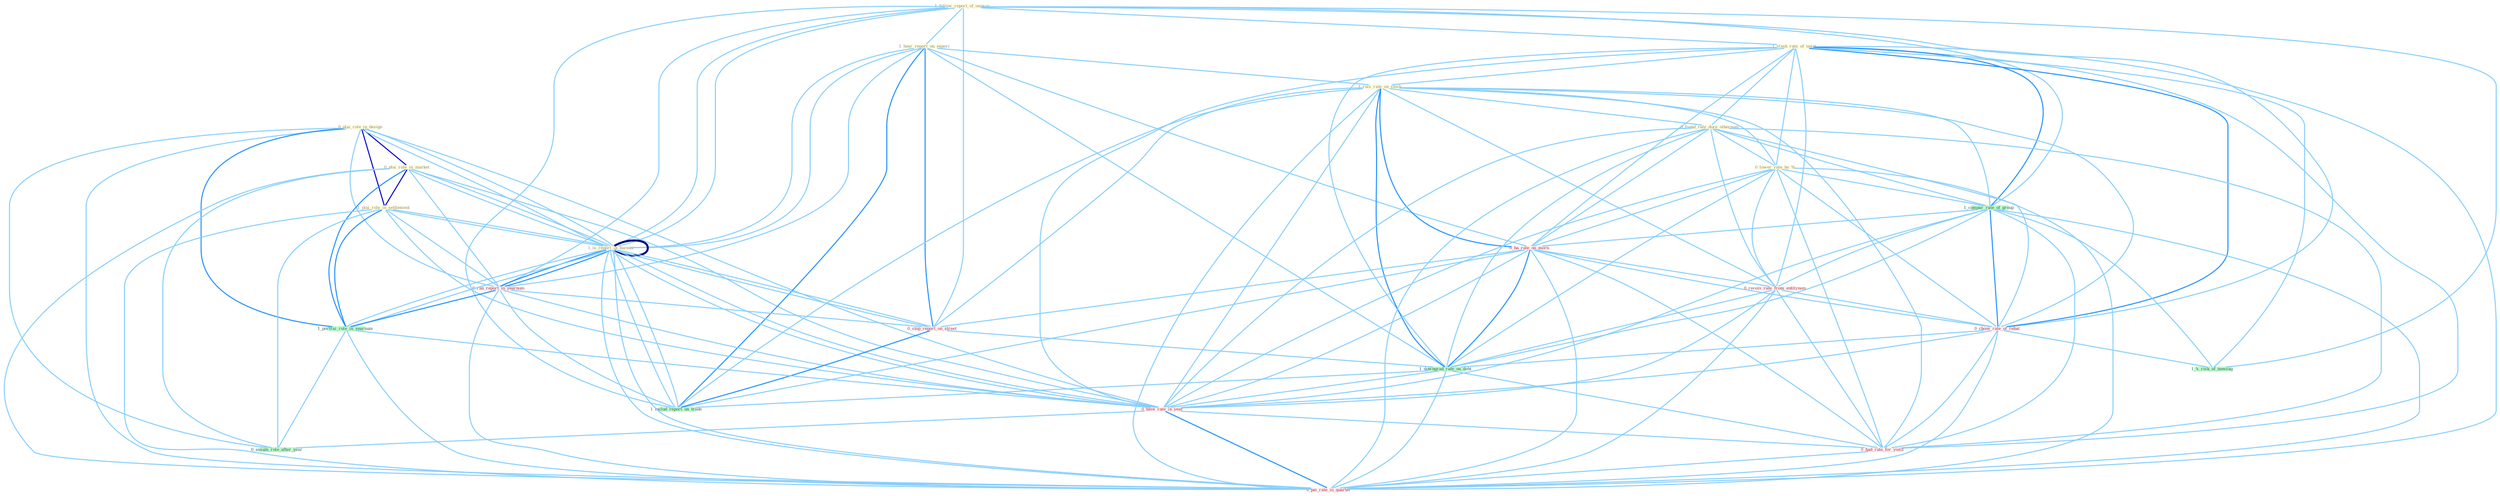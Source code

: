 Graph G{ 
    node
    [shape=polygon,style=filled,width=.5,height=.06,color="#BDFCC9",fixedsize=true,fontsize=4,
    fontcolor="#2f4f4f"];
    {node
    [color="#ffffe0", fontcolor="#8b7d6b"] "0_plai_role_in_design " "0_plai_role_in_market " "1_follow_report_of_improv " "1_hear_report_on_experi " "1_slash_rate_of_taxat " "1_rais_rate_on_stock " "1_plai_role_in_settlement " "1_is_report_in_bureau " "0_found_rate_dure_othernum " "0_lower_rate_by_% " "1_is_report_in_bureau "}
{node [color="#fff0f5", fontcolor="#b22222"] "0_ran_report_in_yearnum " "0_ha_rate_on_morn " "0_receiv_rate_from_entitynam " "0_stop_report_on_street " "0_choos_rate_of_rebat " "0_have_rate_in_year " "0_had_rate_for_yield " "0_pai_rate_in_quarter "}
edge [color="#B0E2FF"];

	"0_plai_role_in_design " -- "0_plai_role_in_market " [w="3", color="#0000cd" , len=0.6];
	"0_plai_role_in_design " -- "1_plai_role_in_settlement " [w="3", color="#0000cd" , len=0.6];
	"0_plai_role_in_design " -- "1_is_report_in_bureau " [w="1", color="#87cefa" ];
	"0_plai_role_in_design " -- "1_is_report_in_bureau " [w="1", color="#87cefa" ];
	"0_plai_role_in_design " -- "0_ran_report_in_yearnum " [w="1", color="#87cefa" ];
	"0_plai_role_in_design " -- "1_portrai_role_in_yearnum " [w="2", color="#1e90ff" , len=0.8];
	"0_plai_role_in_design " -- "0_have_rate_in_year " [w="1", color="#87cefa" ];
	"0_plai_role_in_design " -- "0_assum_role_after_year " [w="1", color="#87cefa" ];
	"0_plai_role_in_design " -- "0_pai_rate_in_quarter " [w="1", color="#87cefa" ];
	"0_plai_role_in_market " -- "1_plai_role_in_settlement " [w="3", color="#0000cd" , len=0.6];
	"0_plai_role_in_market " -- "1_is_report_in_bureau " [w="1", color="#87cefa" ];
	"0_plai_role_in_market " -- "1_is_report_in_bureau " [w="1", color="#87cefa" ];
	"0_plai_role_in_market " -- "0_ran_report_in_yearnum " [w="1", color="#87cefa" ];
	"0_plai_role_in_market " -- "1_portrai_role_in_yearnum " [w="2", color="#1e90ff" , len=0.8];
	"0_plai_role_in_market " -- "0_have_rate_in_year " [w="1", color="#87cefa" ];
	"0_plai_role_in_market " -- "0_assum_role_after_year " [w="1", color="#87cefa" ];
	"0_plai_role_in_market " -- "0_pai_rate_in_quarter " [w="1", color="#87cefa" ];
	"1_follow_report_of_improv " -- "1_hear_report_on_experi " [w="1", color="#87cefa" ];
	"1_follow_report_of_improv " -- "1_slash_rate_of_taxat " [w="1", color="#87cefa" ];
	"1_follow_report_of_improv " -- "1_is_report_in_bureau " [w="1", color="#87cefa" ];
	"1_follow_report_of_improv " -- "1_is_report_in_bureau " [w="1", color="#87cefa" ];
	"1_follow_report_of_improv " -- "1_compar_rate_of_group " [w="1", color="#87cefa" ];
	"1_follow_report_of_improv " -- "0_ran_report_in_yearnum " [w="1", color="#87cefa" ];
	"1_follow_report_of_improv " -- "0_stop_report_on_street " [w="1", color="#87cefa" ];
	"1_follow_report_of_improv " -- "0_choos_rate_of_rebat " [w="1", color="#87cefa" ];
	"1_follow_report_of_improv " -- "1_'s_risk_of_messag " [w="1", color="#87cefa" ];
	"1_follow_report_of_improv " -- "1_includ_report_on_trade " [w="1", color="#87cefa" ];
	"1_hear_report_on_experi " -- "1_rais_rate_on_stock " [w="1", color="#87cefa" ];
	"1_hear_report_on_experi " -- "1_is_report_in_bureau " [w="1", color="#87cefa" ];
	"1_hear_report_on_experi " -- "1_is_report_in_bureau " [w="1", color="#87cefa" ];
	"1_hear_report_on_experi " -- "0_ran_report_in_yearnum " [w="1", color="#87cefa" ];
	"1_hear_report_on_experi " -- "0_ha_rate_on_morn " [w="1", color="#87cefa" ];
	"1_hear_report_on_experi " -- "0_stop_report_on_street " [w="2", color="#1e90ff" , len=0.8];
	"1_hear_report_on_experi " -- "1_downgrad_rate_on_debt " [w="1", color="#87cefa" ];
	"1_hear_report_on_experi " -- "1_includ_report_on_trade " [w="2", color="#1e90ff" , len=0.8];
	"1_slash_rate_of_taxat " -- "1_rais_rate_on_stock " [w="1", color="#87cefa" ];
	"1_slash_rate_of_taxat " -- "0_found_rate_dure_othernum " [w="1", color="#87cefa" ];
	"1_slash_rate_of_taxat " -- "0_lower_rate_by_% " [w="1", color="#87cefa" ];
	"1_slash_rate_of_taxat " -- "1_compar_rate_of_group " [w="2", color="#1e90ff" , len=0.8];
	"1_slash_rate_of_taxat " -- "0_ha_rate_on_morn " [w="1", color="#87cefa" ];
	"1_slash_rate_of_taxat " -- "0_receiv_rate_from_entitynam " [w="1", color="#87cefa" ];
	"1_slash_rate_of_taxat " -- "0_choos_rate_of_rebat " [w="2", color="#1e90ff" , len=0.8];
	"1_slash_rate_of_taxat " -- "1_downgrad_rate_on_debt " [w="1", color="#87cefa" ];
	"1_slash_rate_of_taxat " -- "1_'s_risk_of_messag " [w="1", color="#87cefa" ];
	"1_slash_rate_of_taxat " -- "0_have_rate_in_year " [w="1", color="#87cefa" ];
	"1_slash_rate_of_taxat " -- "0_had_rate_for_yield " [w="1", color="#87cefa" ];
	"1_slash_rate_of_taxat " -- "0_pai_rate_in_quarter " [w="1", color="#87cefa" ];
	"1_rais_rate_on_stock " -- "0_found_rate_dure_othernum " [w="1", color="#87cefa" ];
	"1_rais_rate_on_stock " -- "0_lower_rate_by_% " [w="1", color="#87cefa" ];
	"1_rais_rate_on_stock " -- "1_compar_rate_of_group " [w="1", color="#87cefa" ];
	"1_rais_rate_on_stock " -- "0_ha_rate_on_morn " [w="2", color="#1e90ff" , len=0.8];
	"1_rais_rate_on_stock " -- "0_receiv_rate_from_entitynam " [w="1", color="#87cefa" ];
	"1_rais_rate_on_stock " -- "0_stop_report_on_street " [w="1", color="#87cefa" ];
	"1_rais_rate_on_stock " -- "0_choos_rate_of_rebat " [w="1", color="#87cefa" ];
	"1_rais_rate_on_stock " -- "1_downgrad_rate_on_debt " [w="2", color="#1e90ff" , len=0.8];
	"1_rais_rate_on_stock " -- "0_have_rate_in_year " [w="1", color="#87cefa" ];
	"1_rais_rate_on_stock " -- "1_includ_report_on_trade " [w="1", color="#87cefa" ];
	"1_rais_rate_on_stock " -- "0_had_rate_for_yield " [w="1", color="#87cefa" ];
	"1_rais_rate_on_stock " -- "0_pai_rate_in_quarter " [w="1", color="#87cefa" ];
	"1_plai_role_in_settlement " -- "1_is_report_in_bureau " [w="1", color="#87cefa" ];
	"1_plai_role_in_settlement " -- "1_is_report_in_bureau " [w="1", color="#87cefa" ];
	"1_plai_role_in_settlement " -- "0_ran_report_in_yearnum " [w="1", color="#87cefa" ];
	"1_plai_role_in_settlement " -- "1_portrai_role_in_yearnum " [w="2", color="#1e90ff" , len=0.8];
	"1_plai_role_in_settlement " -- "0_have_rate_in_year " [w="1", color="#87cefa" ];
	"1_plai_role_in_settlement " -- "0_assum_role_after_year " [w="1", color="#87cefa" ];
	"1_plai_role_in_settlement " -- "0_pai_rate_in_quarter " [w="1", color="#87cefa" ];
	"1_is_report_in_bureau " -- "1_is_report_in_bureau " [w="4", style=bold, color="#000080", len=0.4];
	"1_is_report_in_bureau " -- "0_ran_report_in_yearnum " [w="2", color="#1e90ff" , len=0.8];
	"1_is_report_in_bureau " -- "0_stop_report_on_street " [w="1", color="#87cefa" ];
	"1_is_report_in_bureau " -- "1_portrai_role_in_yearnum " [w="1", color="#87cefa" ];
	"1_is_report_in_bureau " -- "0_have_rate_in_year " [w="1", color="#87cefa" ];
	"1_is_report_in_bureau " -- "1_includ_report_on_trade " [w="1", color="#87cefa" ];
	"1_is_report_in_bureau " -- "0_pai_rate_in_quarter " [w="1", color="#87cefa" ];
	"0_found_rate_dure_othernum " -- "0_lower_rate_by_% " [w="1", color="#87cefa" ];
	"0_found_rate_dure_othernum " -- "1_compar_rate_of_group " [w="1", color="#87cefa" ];
	"0_found_rate_dure_othernum " -- "0_ha_rate_on_morn " [w="1", color="#87cefa" ];
	"0_found_rate_dure_othernum " -- "0_receiv_rate_from_entitynam " [w="1", color="#87cefa" ];
	"0_found_rate_dure_othernum " -- "0_choos_rate_of_rebat " [w="1", color="#87cefa" ];
	"0_found_rate_dure_othernum " -- "1_downgrad_rate_on_debt " [w="1", color="#87cefa" ];
	"0_found_rate_dure_othernum " -- "0_have_rate_in_year " [w="1", color="#87cefa" ];
	"0_found_rate_dure_othernum " -- "0_had_rate_for_yield " [w="1", color="#87cefa" ];
	"0_found_rate_dure_othernum " -- "0_pai_rate_in_quarter " [w="1", color="#87cefa" ];
	"0_lower_rate_by_% " -- "1_compar_rate_of_group " [w="1", color="#87cefa" ];
	"0_lower_rate_by_% " -- "0_ha_rate_on_morn " [w="1", color="#87cefa" ];
	"0_lower_rate_by_% " -- "0_receiv_rate_from_entitynam " [w="1", color="#87cefa" ];
	"0_lower_rate_by_% " -- "0_choos_rate_of_rebat " [w="1", color="#87cefa" ];
	"0_lower_rate_by_% " -- "1_downgrad_rate_on_debt " [w="1", color="#87cefa" ];
	"0_lower_rate_by_% " -- "0_have_rate_in_year " [w="1", color="#87cefa" ];
	"0_lower_rate_by_% " -- "0_had_rate_for_yield " [w="1", color="#87cefa" ];
	"0_lower_rate_by_% " -- "0_pai_rate_in_quarter " [w="1", color="#87cefa" ];
	"1_is_report_in_bureau " -- "0_ran_report_in_yearnum " [w="2", color="#1e90ff" , len=0.8];
	"1_is_report_in_bureau " -- "0_stop_report_on_street " [w="1", color="#87cefa" ];
	"1_is_report_in_bureau " -- "1_portrai_role_in_yearnum " [w="1", color="#87cefa" ];
	"1_is_report_in_bureau " -- "0_have_rate_in_year " [w="1", color="#87cefa" ];
	"1_is_report_in_bureau " -- "1_includ_report_on_trade " [w="1", color="#87cefa" ];
	"1_is_report_in_bureau " -- "0_pai_rate_in_quarter " [w="1", color="#87cefa" ];
	"1_compar_rate_of_group " -- "0_ha_rate_on_morn " [w="1", color="#87cefa" ];
	"1_compar_rate_of_group " -- "0_receiv_rate_from_entitynam " [w="1", color="#87cefa" ];
	"1_compar_rate_of_group " -- "0_choos_rate_of_rebat " [w="2", color="#1e90ff" , len=0.8];
	"1_compar_rate_of_group " -- "1_downgrad_rate_on_debt " [w="1", color="#87cefa" ];
	"1_compar_rate_of_group " -- "1_'s_risk_of_messag " [w="1", color="#87cefa" ];
	"1_compar_rate_of_group " -- "0_have_rate_in_year " [w="1", color="#87cefa" ];
	"1_compar_rate_of_group " -- "0_had_rate_for_yield " [w="1", color="#87cefa" ];
	"1_compar_rate_of_group " -- "0_pai_rate_in_quarter " [w="1", color="#87cefa" ];
	"0_ran_report_in_yearnum " -- "0_stop_report_on_street " [w="1", color="#87cefa" ];
	"0_ran_report_in_yearnum " -- "1_portrai_role_in_yearnum " [w="2", color="#1e90ff" , len=0.8];
	"0_ran_report_in_yearnum " -- "0_have_rate_in_year " [w="1", color="#87cefa" ];
	"0_ran_report_in_yearnum " -- "1_includ_report_on_trade " [w="1", color="#87cefa" ];
	"0_ran_report_in_yearnum " -- "0_pai_rate_in_quarter " [w="1", color="#87cefa" ];
	"0_ha_rate_on_morn " -- "0_receiv_rate_from_entitynam " [w="1", color="#87cefa" ];
	"0_ha_rate_on_morn " -- "0_stop_report_on_street " [w="1", color="#87cefa" ];
	"0_ha_rate_on_morn " -- "0_choos_rate_of_rebat " [w="1", color="#87cefa" ];
	"0_ha_rate_on_morn " -- "1_downgrad_rate_on_debt " [w="2", color="#1e90ff" , len=0.8];
	"0_ha_rate_on_morn " -- "0_have_rate_in_year " [w="1", color="#87cefa" ];
	"0_ha_rate_on_morn " -- "1_includ_report_on_trade " [w="1", color="#87cefa" ];
	"0_ha_rate_on_morn " -- "0_had_rate_for_yield " [w="1", color="#87cefa" ];
	"0_ha_rate_on_morn " -- "0_pai_rate_in_quarter " [w="1", color="#87cefa" ];
	"0_receiv_rate_from_entitynam " -- "0_choos_rate_of_rebat " [w="1", color="#87cefa" ];
	"0_receiv_rate_from_entitynam " -- "1_downgrad_rate_on_debt " [w="1", color="#87cefa" ];
	"0_receiv_rate_from_entitynam " -- "0_have_rate_in_year " [w="1", color="#87cefa" ];
	"0_receiv_rate_from_entitynam " -- "0_had_rate_for_yield " [w="1", color="#87cefa" ];
	"0_receiv_rate_from_entitynam " -- "0_pai_rate_in_quarter " [w="1", color="#87cefa" ];
	"0_stop_report_on_street " -- "1_downgrad_rate_on_debt " [w="1", color="#87cefa" ];
	"0_stop_report_on_street " -- "1_includ_report_on_trade " [w="2", color="#1e90ff" , len=0.8];
	"0_choos_rate_of_rebat " -- "1_downgrad_rate_on_debt " [w="1", color="#87cefa" ];
	"0_choos_rate_of_rebat " -- "1_'s_risk_of_messag " [w="1", color="#87cefa" ];
	"0_choos_rate_of_rebat " -- "0_have_rate_in_year " [w="1", color="#87cefa" ];
	"0_choos_rate_of_rebat " -- "0_had_rate_for_yield " [w="1", color="#87cefa" ];
	"0_choos_rate_of_rebat " -- "0_pai_rate_in_quarter " [w="1", color="#87cefa" ];
	"1_downgrad_rate_on_debt " -- "0_have_rate_in_year " [w="1", color="#87cefa" ];
	"1_downgrad_rate_on_debt " -- "1_includ_report_on_trade " [w="1", color="#87cefa" ];
	"1_downgrad_rate_on_debt " -- "0_had_rate_for_yield " [w="1", color="#87cefa" ];
	"1_downgrad_rate_on_debt " -- "0_pai_rate_in_quarter " [w="1", color="#87cefa" ];
	"1_portrai_role_in_yearnum " -- "0_have_rate_in_year " [w="1", color="#87cefa" ];
	"1_portrai_role_in_yearnum " -- "0_assum_role_after_year " [w="1", color="#87cefa" ];
	"1_portrai_role_in_yearnum " -- "0_pai_rate_in_quarter " [w="1", color="#87cefa" ];
	"0_have_rate_in_year " -- "0_assum_role_after_year " [w="1", color="#87cefa" ];
	"0_have_rate_in_year " -- "0_had_rate_for_yield " [w="1", color="#87cefa" ];
	"0_have_rate_in_year " -- "0_pai_rate_in_quarter " [w="2", color="#1e90ff" , len=0.8];
	"0_had_rate_for_yield " -- "0_pai_rate_in_quarter " [w="1", color="#87cefa" ];
}